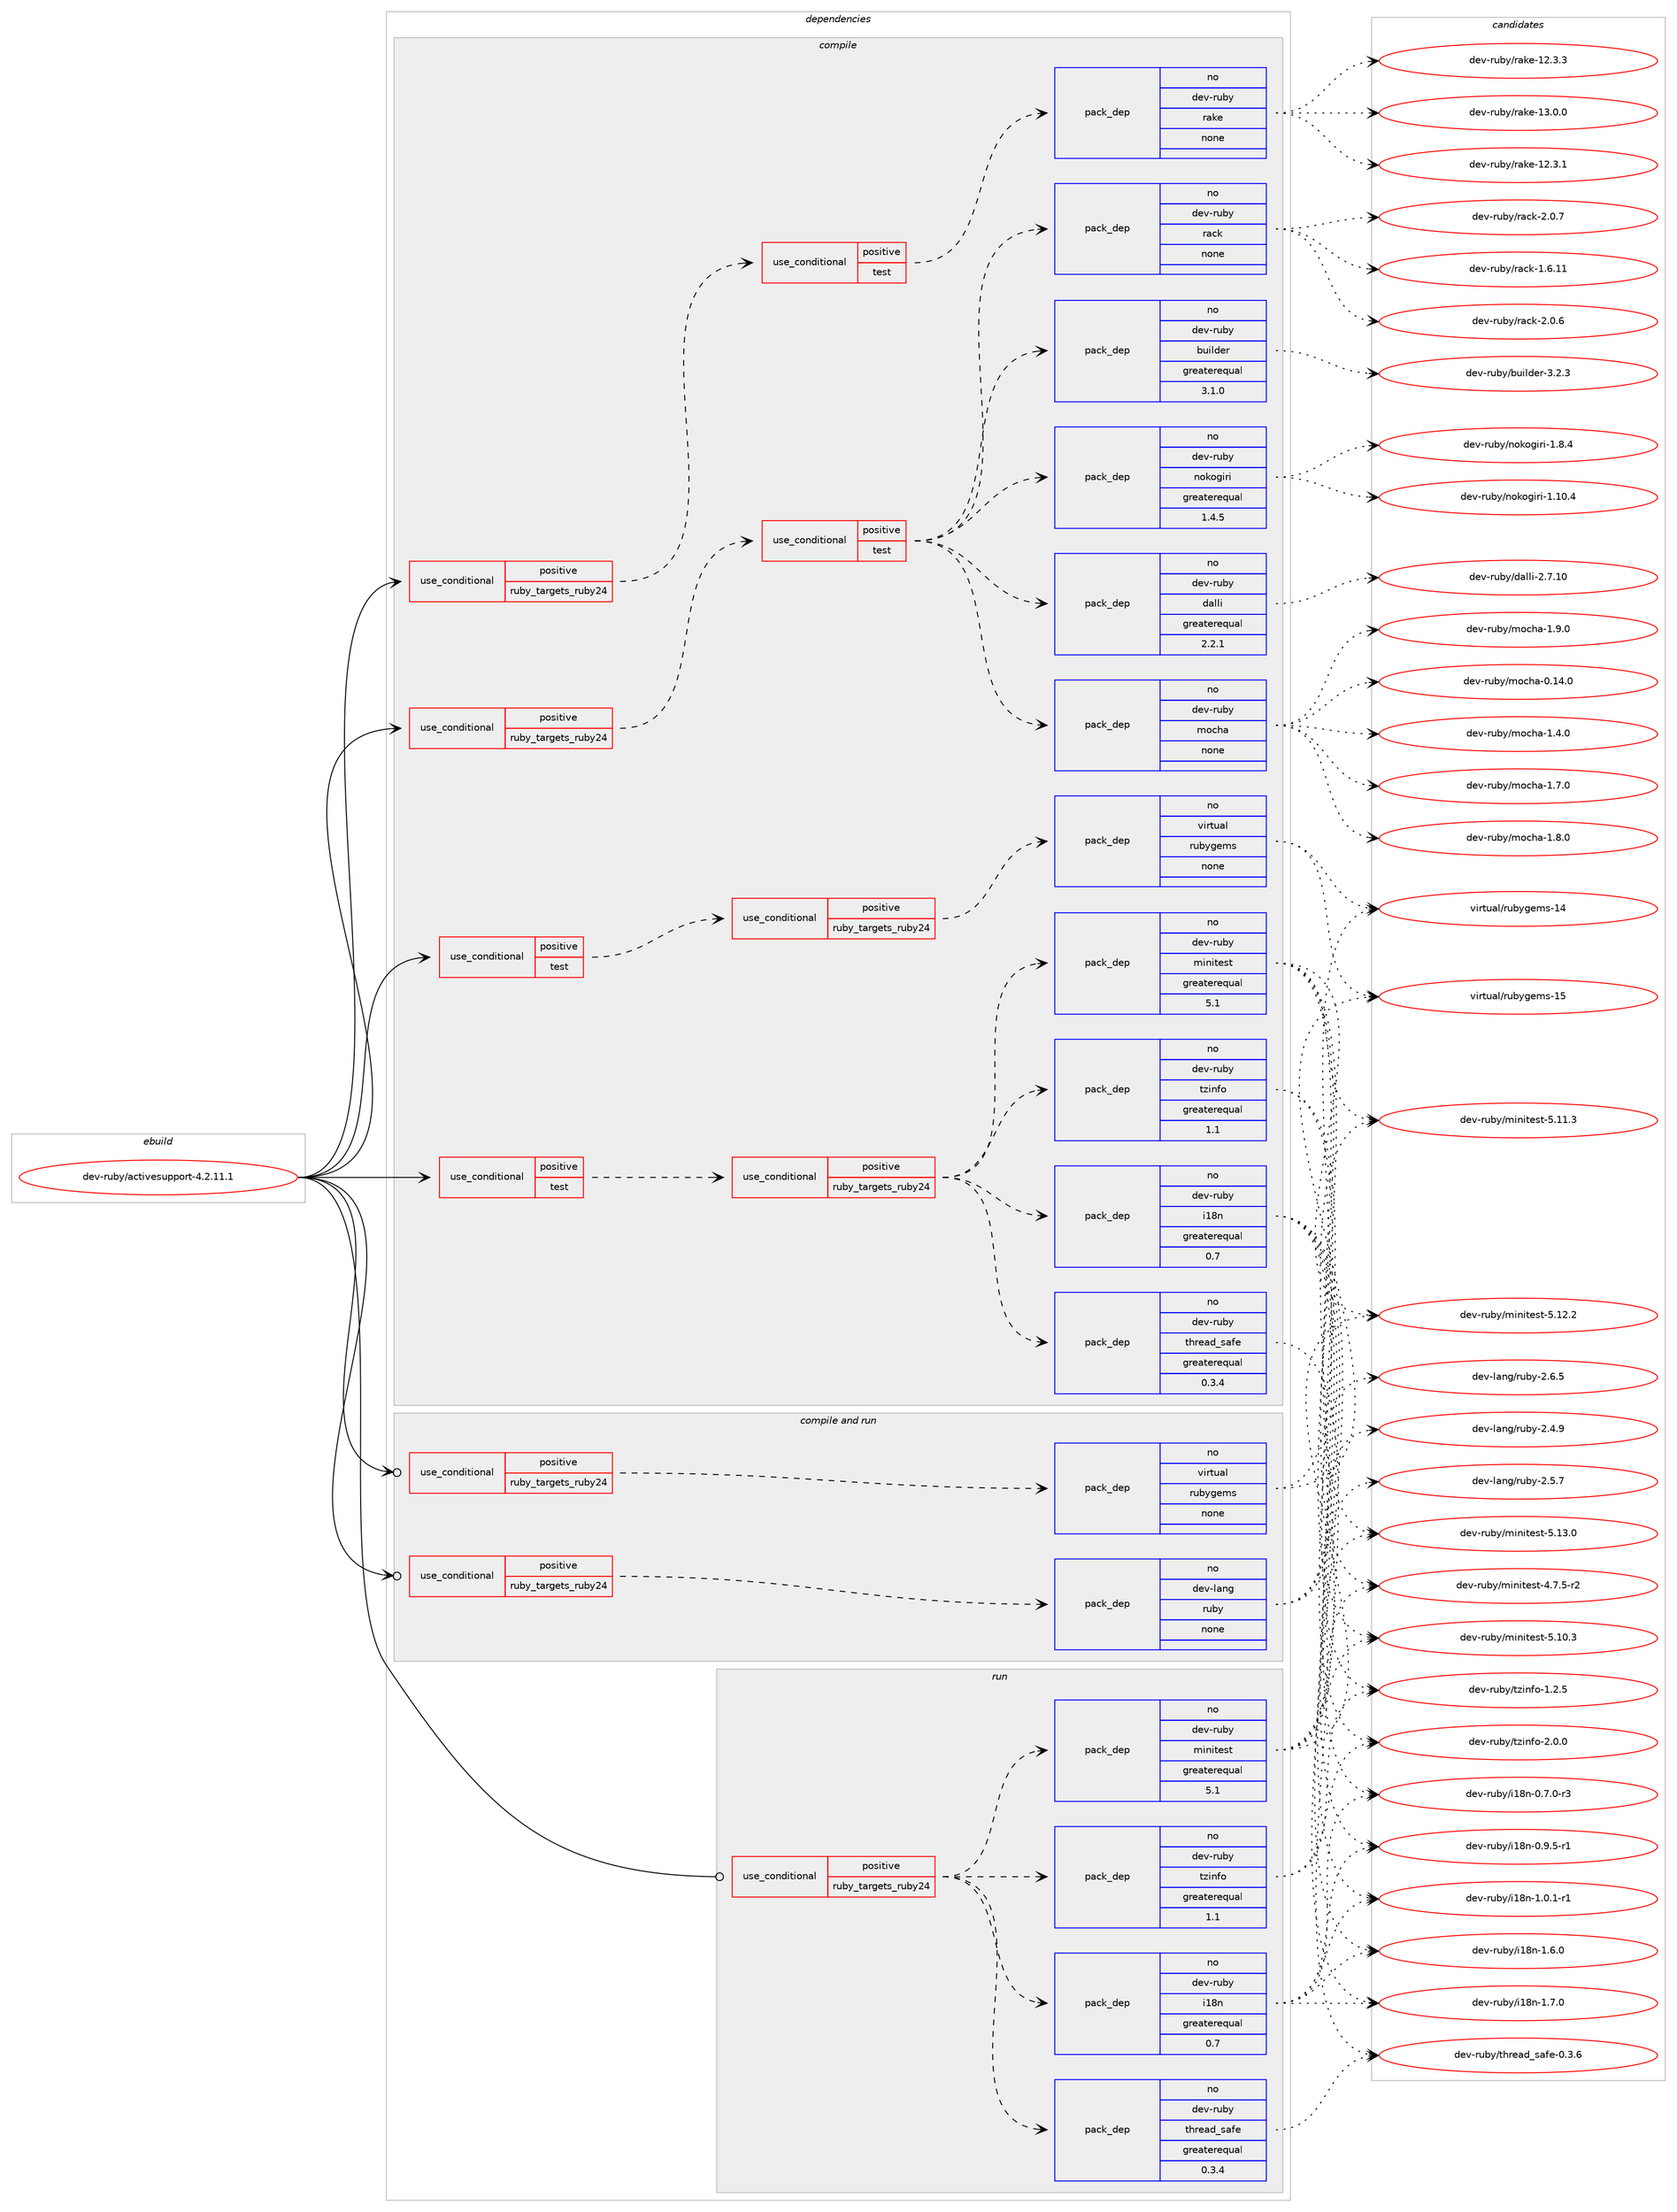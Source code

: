 digraph prolog {

# *************
# Graph options
# *************

newrank=true;
concentrate=true;
compound=true;
graph [rankdir=LR,fontname=Helvetica,fontsize=10,ranksep=1.5];#, ranksep=2.5, nodesep=0.2];
edge  [arrowhead=vee];
node  [fontname=Helvetica,fontsize=10];

# **********
# The ebuild
# **********

subgraph cluster_leftcol {
color=gray;
rank=same;
label=<<i>ebuild</i>>;
id [label="dev-ruby/activesupport-4.2.11.1", color=red, width=4, href="../dev-ruby/activesupport-4.2.11.1.svg"];
}

# ****************
# The dependencies
# ****************

subgraph cluster_midcol {
color=gray;
label=<<i>dependencies</i>>;
subgraph cluster_compile {
fillcolor="#eeeeee";
style=filled;
label=<<i>compile</i>>;
subgraph cond157458 {
dependency675622 [label=<<TABLE BORDER="0" CELLBORDER="1" CELLSPACING="0" CELLPADDING="4"><TR><TD ROWSPAN="3" CELLPADDING="10">use_conditional</TD></TR><TR><TD>positive</TD></TR><TR><TD>ruby_targets_ruby24</TD></TR></TABLE>>, shape=none, color=red];
subgraph cond157459 {
dependency675623 [label=<<TABLE BORDER="0" CELLBORDER="1" CELLSPACING="0" CELLPADDING="4"><TR><TD ROWSPAN="3" CELLPADDING="10">use_conditional</TD></TR><TR><TD>positive</TD></TR><TR><TD>test</TD></TR></TABLE>>, shape=none, color=red];
subgraph pack506228 {
dependency675624 [label=<<TABLE BORDER="0" CELLBORDER="1" CELLSPACING="0" CELLPADDING="4" WIDTH="220"><TR><TD ROWSPAN="6" CELLPADDING="30">pack_dep</TD></TR><TR><TD WIDTH="110">no</TD></TR><TR><TD>dev-ruby</TD></TR><TR><TD>dalli</TD></TR><TR><TD>greaterequal</TD></TR><TR><TD>2.2.1</TD></TR></TABLE>>, shape=none, color=blue];
}
dependency675623:e -> dependency675624:w [weight=20,style="dashed",arrowhead="vee"];
subgraph pack506229 {
dependency675625 [label=<<TABLE BORDER="0" CELLBORDER="1" CELLSPACING="0" CELLPADDING="4" WIDTH="220"><TR><TD ROWSPAN="6" CELLPADDING="30">pack_dep</TD></TR><TR><TD WIDTH="110">no</TD></TR><TR><TD>dev-ruby</TD></TR><TR><TD>nokogiri</TD></TR><TR><TD>greaterequal</TD></TR><TR><TD>1.4.5</TD></TR></TABLE>>, shape=none, color=blue];
}
dependency675623:e -> dependency675625:w [weight=20,style="dashed",arrowhead="vee"];
subgraph pack506230 {
dependency675626 [label=<<TABLE BORDER="0" CELLBORDER="1" CELLSPACING="0" CELLPADDING="4" WIDTH="220"><TR><TD ROWSPAN="6" CELLPADDING="30">pack_dep</TD></TR><TR><TD WIDTH="110">no</TD></TR><TR><TD>dev-ruby</TD></TR><TR><TD>builder</TD></TR><TR><TD>greaterequal</TD></TR><TR><TD>3.1.0</TD></TR></TABLE>>, shape=none, color=blue];
}
dependency675623:e -> dependency675626:w [weight=20,style="dashed",arrowhead="vee"];
subgraph pack506231 {
dependency675627 [label=<<TABLE BORDER="0" CELLBORDER="1" CELLSPACING="0" CELLPADDING="4" WIDTH="220"><TR><TD ROWSPAN="6" CELLPADDING="30">pack_dep</TD></TR><TR><TD WIDTH="110">no</TD></TR><TR><TD>dev-ruby</TD></TR><TR><TD>rack</TD></TR><TR><TD>none</TD></TR><TR><TD></TD></TR></TABLE>>, shape=none, color=blue];
}
dependency675623:e -> dependency675627:w [weight=20,style="dashed",arrowhead="vee"];
subgraph pack506232 {
dependency675628 [label=<<TABLE BORDER="0" CELLBORDER="1" CELLSPACING="0" CELLPADDING="4" WIDTH="220"><TR><TD ROWSPAN="6" CELLPADDING="30">pack_dep</TD></TR><TR><TD WIDTH="110">no</TD></TR><TR><TD>dev-ruby</TD></TR><TR><TD>mocha</TD></TR><TR><TD>none</TD></TR><TR><TD></TD></TR></TABLE>>, shape=none, color=blue];
}
dependency675623:e -> dependency675628:w [weight=20,style="dashed",arrowhead="vee"];
}
dependency675622:e -> dependency675623:w [weight=20,style="dashed",arrowhead="vee"];
}
id:e -> dependency675622:w [weight=20,style="solid",arrowhead="vee"];
subgraph cond157460 {
dependency675629 [label=<<TABLE BORDER="0" CELLBORDER="1" CELLSPACING="0" CELLPADDING="4"><TR><TD ROWSPAN="3" CELLPADDING="10">use_conditional</TD></TR><TR><TD>positive</TD></TR><TR><TD>ruby_targets_ruby24</TD></TR></TABLE>>, shape=none, color=red];
subgraph cond157461 {
dependency675630 [label=<<TABLE BORDER="0" CELLBORDER="1" CELLSPACING="0" CELLPADDING="4"><TR><TD ROWSPAN="3" CELLPADDING="10">use_conditional</TD></TR><TR><TD>positive</TD></TR><TR><TD>test</TD></TR></TABLE>>, shape=none, color=red];
subgraph pack506233 {
dependency675631 [label=<<TABLE BORDER="0" CELLBORDER="1" CELLSPACING="0" CELLPADDING="4" WIDTH="220"><TR><TD ROWSPAN="6" CELLPADDING="30">pack_dep</TD></TR><TR><TD WIDTH="110">no</TD></TR><TR><TD>dev-ruby</TD></TR><TR><TD>rake</TD></TR><TR><TD>none</TD></TR><TR><TD></TD></TR></TABLE>>, shape=none, color=blue];
}
dependency675630:e -> dependency675631:w [weight=20,style="dashed",arrowhead="vee"];
}
dependency675629:e -> dependency675630:w [weight=20,style="dashed",arrowhead="vee"];
}
id:e -> dependency675629:w [weight=20,style="solid",arrowhead="vee"];
subgraph cond157462 {
dependency675632 [label=<<TABLE BORDER="0" CELLBORDER="1" CELLSPACING="0" CELLPADDING="4"><TR><TD ROWSPAN="3" CELLPADDING="10">use_conditional</TD></TR><TR><TD>positive</TD></TR><TR><TD>test</TD></TR></TABLE>>, shape=none, color=red];
subgraph cond157463 {
dependency675633 [label=<<TABLE BORDER="0" CELLBORDER="1" CELLSPACING="0" CELLPADDING="4"><TR><TD ROWSPAN="3" CELLPADDING="10">use_conditional</TD></TR><TR><TD>positive</TD></TR><TR><TD>ruby_targets_ruby24</TD></TR></TABLE>>, shape=none, color=red];
subgraph pack506234 {
dependency675634 [label=<<TABLE BORDER="0" CELLBORDER="1" CELLSPACING="0" CELLPADDING="4" WIDTH="220"><TR><TD ROWSPAN="6" CELLPADDING="30">pack_dep</TD></TR><TR><TD WIDTH="110">no</TD></TR><TR><TD>dev-ruby</TD></TR><TR><TD>i18n</TD></TR><TR><TD>greaterequal</TD></TR><TR><TD>0.7</TD></TR></TABLE>>, shape=none, color=blue];
}
dependency675633:e -> dependency675634:w [weight=20,style="dashed",arrowhead="vee"];
subgraph pack506235 {
dependency675635 [label=<<TABLE BORDER="0" CELLBORDER="1" CELLSPACING="0" CELLPADDING="4" WIDTH="220"><TR><TD ROWSPAN="6" CELLPADDING="30">pack_dep</TD></TR><TR><TD WIDTH="110">no</TD></TR><TR><TD>dev-ruby</TD></TR><TR><TD>tzinfo</TD></TR><TR><TD>greaterequal</TD></TR><TR><TD>1.1</TD></TR></TABLE>>, shape=none, color=blue];
}
dependency675633:e -> dependency675635:w [weight=20,style="dashed",arrowhead="vee"];
subgraph pack506236 {
dependency675636 [label=<<TABLE BORDER="0" CELLBORDER="1" CELLSPACING="0" CELLPADDING="4" WIDTH="220"><TR><TD ROWSPAN="6" CELLPADDING="30">pack_dep</TD></TR><TR><TD WIDTH="110">no</TD></TR><TR><TD>dev-ruby</TD></TR><TR><TD>minitest</TD></TR><TR><TD>greaterequal</TD></TR><TR><TD>5.1</TD></TR></TABLE>>, shape=none, color=blue];
}
dependency675633:e -> dependency675636:w [weight=20,style="dashed",arrowhead="vee"];
subgraph pack506237 {
dependency675637 [label=<<TABLE BORDER="0" CELLBORDER="1" CELLSPACING="0" CELLPADDING="4" WIDTH="220"><TR><TD ROWSPAN="6" CELLPADDING="30">pack_dep</TD></TR><TR><TD WIDTH="110">no</TD></TR><TR><TD>dev-ruby</TD></TR><TR><TD>thread_safe</TD></TR><TR><TD>greaterequal</TD></TR><TR><TD>0.3.4</TD></TR></TABLE>>, shape=none, color=blue];
}
dependency675633:e -> dependency675637:w [weight=20,style="dashed",arrowhead="vee"];
}
dependency675632:e -> dependency675633:w [weight=20,style="dashed",arrowhead="vee"];
}
id:e -> dependency675632:w [weight=20,style="solid",arrowhead="vee"];
subgraph cond157464 {
dependency675638 [label=<<TABLE BORDER="0" CELLBORDER="1" CELLSPACING="0" CELLPADDING="4"><TR><TD ROWSPAN="3" CELLPADDING="10">use_conditional</TD></TR><TR><TD>positive</TD></TR><TR><TD>test</TD></TR></TABLE>>, shape=none, color=red];
subgraph cond157465 {
dependency675639 [label=<<TABLE BORDER="0" CELLBORDER="1" CELLSPACING="0" CELLPADDING="4"><TR><TD ROWSPAN="3" CELLPADDING="10">use_conditional</TD></TR><TR><TD>positive</TD></TR><TR><TD>ruby_targets_ruby24</TD></TR></TABLE>>, shape=none, color=red];
subgraph pack506238 {
dependency675640 [label=<<TABLE BORDER="0" CELLBORDER="1" CELLSPACING="0" CELLPADDING="4" WIDTH="220"><TR><TD ROWSPAN="6" CELLPADDING="30">pack_dep</TD></TR><TR><TD WIDTH="110">no</TD></TR><TR><TD>virtual</TD></TR><TR><TD>rubygems</TD></TR><TR><TD>none</TD></TR><TR><TD></TD></TR></TABLE>>, shape=none, color=blue];
}
dependency675639:e -> dependency675640:w [weight=20,style="dashed",arrowhead="vee"];
}
dependency675638:e -> dependency675639:w [weight=20,style="dashed",arrowhead="vee"];
}
id:e -> dependency675638:w [weight=20,style="solid",arrowhead="vee"];
}
subgraph cluster_compileandrun {
fillcolor="#eeeeee";
style=filled;
label=<<i>compile and run</i>>;
subgraph cond157466 {
dependency675641 [label=<<TABLE BORDER="0" CELLBORDER="1" CELLSPACING="0" CELLPADDING="4"><TR><TD ROWSPAN="3" CELLPADDING="10">use_conditional</TD></TR><TR><TD>positive</TD></TR><TR><TD>ruby_targets_ruby24</TD></TR></TABLE>>, shape=none, color=red];
subgraph pack506239 {
dependency675642 [label=<<TABLE BORDER="0" CELLBORDER="1" CELLSPACING="0" CELLPADDING="4" WIDTH="220"><TR><TD ROWSPAN="6" CELLPADDING="30">pack_dep</TD></TR><TR><TD WIDTH="110">no</TD></TR><TR><TD>dev-lang</TD></TR><TR><TD>ruby</TD></TR><TR><TD>none</TD></TR><TR><TD></TD></TR></TABLE>>, shape=none, color=blue];
}
dependency675641:e -> dependency675642:w [weight=20,style="dashed",arrowhead="vee"];
}
id:e -> dependency675641:w [weight=20,style="solid",arrowhead="odotvee"];
subgraph cond157467 {
dependency675643 [label=<<TABLE BORDER="0" CELLBORDER="1" CELLSPACING="0" CELLPADDING="4"><TR><TD ROWSPAN="3" CELLPADDING="10">use_conditional</TD></TR><TR><TD>positive</TD></TR><TR><TD>ruby_targets_ruby24</TD></TR></TABLE>>, shape=none, color=red];
subgraph pack506240 {
dependency675644 [label=<<TABLE BORDER="0" CELLBORDER="1" CELLSPACING="0" CELLPADDING="4" WIDTH="220"><TR><TD ROWSPAN="6" CELLPADDING="30">pack_dep</TD></TR><TR><TD WIDTH="110">no</TD></TR><TR><TD>virtual</TD></TR><TR><TD>rubygems</TD></TR><TR><TD>none</TD></TR><TR><TD></TD></TR></TABLE>>, shape=none, color=blue];
}
dependency675643:e -> dependency675644:w [weight=20,style="dashed",arrowhead="vee"];
}
id:e -> dependency675643:w [weight=20,style="solid",arrowhead="odotvee"];
}
subgraph cluster_run {
fillcolor="#eeeeee";
style=filled;
label=<<i>run</i>>;
subgraph cond157468 {
dependency675645 [label=<<TABLE BORDER="0" CELLBORDER="1" CELLSPACING="0" CELLPADDING="4"><TR><TD ROWSPAN="3" CELLPADDING="10">use_conditional</TD></TR><TR><TD>positive</TD></TR><TR><TD>ruby_targets_ruby24</TD></TR></TABLE>>, shape=none, color=red];
subgraph pack506241 {
dependency675646 [label=<<TABLE BORDER="0" CELLBORDER="1" CELLSPACING="0" CELLPADDING="4" WIDTH="220"><TR><TD ROWSPAN="6" CELLPADDING="30">pack_dep</TD></TR><TR><TD WIDTH="110">no</TD></TR><TR><TD>dev-ruby</TD></TR><TR><TD>i18n</TD></TR><TR><TD>greaterequal</TD></TR><TR><TD>0.7</TD></TR></TABLE>>, shape=none, color=blue];
}
dependency675645:e -> dependency675646:w [weight=20,style="dashed",arrowhead="vee"];
subgraph pack506242 {
dependency675647 [label=<<TABLE BORDER="0" CELLBORDER="1" CELLSPACING="0" CELLPADDING="4" WIDTH="220"><TR><TD ROWSPAN="6" CELLPADDING="30">pack_dep</TD></TR><TR><TD WIDTH="110">no</TD></TR><TR><TD>dev-ruby</TD></TR><TR><TD>tzinfo</TD></TR><TR><TD>greaterequal</TD></TR><TR><TD>1.1</TD></TR></TABLE>>, shape=none, color=blue];
}
dependency675645:e -> dependency675647:w [weight=20,style="dashed",arrowhead="vee"];
subgraph pack506243 {
dependency675648 [label=<<TABLE BORDER="0" CELLBORDER="1" CELLSPACING="0" CELLPADDING="4" WIDTH="220"><TR><TD ROWSPAN="6" CELLPADDING="30">pack_dep</TD></TR><TR><TD WIDTH="110">no</TD></TR><TR><TD>dev-ruby</TD></TR><TR><TD>minitest</TD></TR><TR><TD>greaterequal</TD></TR><TR><TD>5.1</TD></TR></TABLE>>, shape=none, color=blue];
}
dependency675645:e -> dependency675648:w [weight=20,style="dashed",arrowhead="vee"];
subgraph pack506244 {
dependency675649 [label=<<TABLE BORDER="0" CELLBORDER="1" CELLSPACING="0" CELLPADDING="4" WIDTH="220"><TR><TD ROWSPAN="6" CELLPADDING="30">pack_dep</TD></TR><TR><TD WIDTH="110">no</TD></TR><TR><TD>dev-ruby</TD></TR><TR><TD>thread_safe</TD></TR><TR><TD>greaterequal</TD></TR><TR><TD>0.3.4</TD></TR></TABLE>>, shape=none, color=blue];
}
dependency675645:e -> dependency675649:w [weight=20,style="dashed",arrowhead="vee"];
}
id:e -> dependency675645:w [weight=20,style="solid",arrowhead="odot"];
}
}

# **************
# The candidates
# **************

subgraph cluster_choices {
rank=same;
color=gray;
label=<<i>candidates</i>>;

subgraph choice506228 {
color=black;
nodesep=1;
choice1001011184511411798121471009710810810545504655464948 [label="dev-ruby/dalli-2.7.10", color=red, width=4,href="../dev-ruby/dalli-2.7.10.svg"];
dependency675624:e -> choice1001011184511411798121471009710810810545504655464948:w [style=dotted,weight="100"];
}
subgraph choice506229 {
color=black;
nodesep=1;
choice10010111845114117981214711011110711110310511410545494649484652 [label="dev-ruby/nokogiri-1.10.4", color=red, width=4,href="../dev-ruby/nokogiri-1.10.4.svg"];
choice100101118451141179812147110111107111103105114105454946564652 [label="dev-ruby/nokogiri-1.8.4", color=red, width=4,href="../dev-ruby/nokogiri-1.8.4.svg"];
dependency675625:e -> choice10010111845114117981214711011110711110310511410545494649484652:w [style=dotted,weight="100"];
dependency675625:e -> choice100101118451141179812147110111107111103105114105454946564652:w [style=dotted,weight="100"];
}
subgraph choice506230 {
color=black;
nodesep=1;
choice10010111845114117981214798117105108100101114455146504651 [label="dev-ruby/builder-3.2.3", color=red, width=4,href="../dev-ruby/builder-3.2.3.svg"];
dependency675626:e -> choice10010111845114117981214798117105108100101114455146504651:w [style=dotted,weight="100"];
}
subgraph choice506231 {
color=black;
nodesep=1;
choice100101118451141179812147114979910745494654464949 [label="dev-ruby/rack-1.6.11", color=red, width=4,href="../dev-ruby/rack-1.6.11.svg"];
choice1001011184511411798121471149799107455046484654 [label="dev-ruby/rack-2.0.6", color=red, width=4,href="../dev-ruby/rack-2.0.6.svg"];
choice1001011184511411798121471149799107455046484655 [label="dev-ruby/rack-2.0.7", color=red, width=4,href="../dev-ruby/rack-2.0.7.svg"];
dependency675627:e -> choice100101118451141179812147114979910745494654464949:w [style=dotted,weight="100"];
dependency675627:e -> choice1001011184511411798121471149799107455046484654:w [style=dotted,weight="100"];
dependency675627:e -> choice1001011184511411798121471149799107455046484655:w [style=dotted,weight="100"];
}
subgraph choice506232 {
color=black;
nodesep=1;
choice100101118451141179812147109111991049745484649524648 [label="dev-ruby/mocha-0.14.0", color=red, width=4,href="../dev-ruby/mocha-0.14.0.svg"];
choice1001011184511411798121471091119910497454946524648 [label="dev-ruby/mocha-1.4.0", color=red, width=4,href="../dev-ruby/mocha-1.4.0.svg"];
choice1001011184511411798121471091119910497454946554648 [label="dev-ruby/mocha-1.7.0", color=red, width=4,href="../dev-ruby/mocha-1.7.0.svg"];
choice1001011184511411798121471091119910497454946564648 [label="dev-ruby/mocha-1.8.0", color=red, width=4,href="../dev-ruby/mocha-1.8.0.svg"];
choice1001011184511411798121471091119910497454946574648 [label="dev-ruby/mocha-1.9.0", color=red, width=4,href="../dev-ruby/mocha-1.9.0.svg"];
dependency675628:e -> choice100101118451141179812147109111991049745484649524648:w [style=dotted,weight="100"];
dependency675628:e -> choice1001011184511411798121471091119910497454946524648:w [style=dotted,weight="100"];
dependency675628:e -> choice1001011184511411798121471091119910497454946554648:w [style=dotted,weight="100"];
dependency675628:e -> choice1001011184511411798121471091119910497454946564648:w [style=dotted,weight="100"];
dependency675628:e -> choice1001011184511411798121471091119910497454946574648:w [style=dotted,weight="100"];
}
subgraph choice506233 {
color=black;
nodesep=1;
choice1001011184511411798121471149710710145495046514649 [label="dev-ruby/rake-12.3.1", color=red, width=4,href="../dev-ruby/rake-12.3.1.svg"];
choice1001011184511411798121471149710710145495046514651 [label="dev-ruby/rake-12.3.3", color=red, width=4,href="../dev-ruby/rake-12.3.3.svg"];
choice1001011184511411798121471149710710145495146484648 [label="dev-ruby/rake-13.0.0", color=red, width=4,href="../dev-ruby/rake-13.0.0.svg"];
dependency675631:e -> choice1001011184511411798121471149710710145495046514649:w [style=dotted,weight="100"];
dependency675631:e -> choice1001011184511411798121471149710710145495046514651:w [style=dotted,weight="100"];
dependency675631:e -> choice1001011184511411798121471149710710145495146484648:w [style=dotted,weight="100"];
}
subgraph choice506234 {
color=black;
nodesep=1;
choice10010111845114117981214710549561104548465546484511451 [label="dev-ruby/i18n-0.7.0-r3", color=red, width=4,href="../dev-ruby/i18n-0.7.0-r3.svg"];
choice10010111845114117981214710549561104548465746534511449 [label="dev-ruby/i18n-0.9.5-r1", color=red, width=4,href="../dev-ruby/i18n-0.9.5-r1.svg"];
choice10010111845114117981214710549561104549464846494511449 [label="dev-ruby/i18n-1.0.1-r1", color=red, width=4,href="../dev-ruby/i18n-1.0.1-r1.svg"];
choice1001011184511411798121471054956110454946544648 [label="dev-ruby/i18n-1.6.0", color=red, width=4,href="../dev-ruby/i18n-1.6.0.svg"];
choice1001011184511411798121471054956110454946554648 [label="dev-ruby/i18n-1.7.0", color=red, width=4,href="../dev-ruby/i18n-1.7.0.svg"];
dependency675634:e -> choice10010111845114117981214710549561104548465546484511451:w [style=dotted,weight="100"];
dependency675634:e -> choice10010111845114117981214710549561104548465746534511449:w [style=dotted,weight="100"];
dependency675634:e -> choice10010111845114117981214710549561104549464846494511449:w [style=dotted,weight="100"];
dependency675634:e -> choice1001011184511411798121471054956110454946544648:w [style=dotted,weight="100"];
dependency675634:e -> choice1001011184511411798121471054956110454946554648:w [style=dotted,weight="100"];
}
subgraph choice506235 {
color=black;
nodesep=1;
choice100101118451141179812147116122105110102111454946504653 [label="dev-ruby/tzinfo-1.2.5", color=red, width=4,href="../dev-ruby/tzinfo-1.2.5.svg"];
choice100101118451141179812147116122105110102111455046484648 [label="dev-ruby/tzinfo-2.0.0", color=red, width=4,href="../dev-ruby/tzinfo-2.0.0.svg"];
dependency675635:e -> choice100101118451141179812147116122105110102111454946504653:w [style=dotted,weight="100"];
dependency675635:e -> choice100101118451141179812147116122105110102111455046484648:w [style=dotted,weight="100"];
}
subgraph choice506236 {
color=black;
nodesep=1;
choice1001011184511411798121471091051101051161011151164552465546534511450 [label="dev-ruby/minitest-4.7.5-r2", color=red, width=4,href="../dev-ruby/minitest-4.7.5-r2.svg"];
choice10010111845114117981214710910511010511610111511645534649484651 [label="dev-ruby/minitest-5.10.3", color=red, width=4,href="../dev-ruby/minitest-5.10.3.svg"];
choice10010111845114117981214710910511010511610111511645534649494651 [label="dev-ruby/minitest-5.11.3", color=red, width=4,href="../dev-ruby/minitest-5.11.3.svg"];
choice10010111845114117981214710910511010511610111511645534649504650 [label="dev-ruby/minitest-5.12.2", color=red, width=4,href="../dev-ruby/minitest-5.12.2.svg"];
choice10010111845114117981214710910511010511610111511645534649514648 [label="dev-ruby/minitest-5.13.0", color=red, width=4,href="../dev-ruby/minitest-5.13.0.svg"];
dependency675636:e -> choice1001011184511411798121471091051101051161011151164552465546534511450:w [style=dotted,weight="100"];
dependency675636:e -> choice10010111845114117981214710910511010511610111511645534649484651:w [style=dotted,weight="100"];
dependency675636:e -> choice10010111845114117981214710910511010511610111511645534649494651:w [style=dotted,weight="100"];
dependency675636:e -> choice10010111845114117981214710910511010511610111511645534649504650:w [style=dotted,weight="100"];
dependency675636:e -> choice10010111845114117981214710910511010511610111511645534649514648:w [style=dotted,weight="100"];
}
subgraph choice506237 {
color=black;
nodesep=1;
choice100101118451141179812147116104114101971009511597102101454846514654 [label="dev-ruby/thread_safe-0.3.6", color=red, width=4,href="../dev-ruby/thread_safe-0.3.6.svg"];
dependency675637:e -> choice100101118451141179812147116104114101971009511597102101454846514654:w [style=dotted,weight="100"];
}
subgraph choice506238 {
color=black;
nodesep=1;
choice118105114116117971084711411798121103101109115454952 [label="virtual/rubygems-14", color=red, width=4,href="../virtual/rubygems-14.svg"];
choice118105114116117971084711411798121103101109115454953 [label="virtual/rubygems-15", color=red, width=4,href="../virtual/rubygems-15.svg"];
dependency675640:e -> choice118105114116117971084711411798121103101109115454952:w [style=dotted,weight="100"];
dependency675640:e -> choice118105114116117971084711411798121103101109115454953:w [style=dotted,weight="100"];
}
subgraph choice506239 {
color=black;
nodesep=1;
choice10010111845108971101034711411798121455046524657 [label="dev-lang/ruby-2.4.9", color=red, width=4,href="../dev-lang/ruby-2.4.9.svg"];
choice10010111845108971101034711411798121455046534655 [label="dev-lang/ruby-2.5.7", color=red, width=4,href="../dev-lang/ruby-2.5.7.svg"];
choice10010111845108971101034711411798121455046544653 [label="dev-lang/ruby-2.6.5", color=red, width=4,href="../dev-lang/ruby-2.6.5.svg"];
dependency675642:e -> choice10010111845108971101034711411798121455046524657:w [style=dotted,weight="100"];
dependency675642:e -> choice10010111845108971101034711411798121455046534655:w [style=dotted,weight="100"];
dependency675642:e -> choice10010111845108971101034711411798121455046544653:w [style=dotted,weight="100"];
}
subgraph choice506240 {
color=black;
nodesep=1;
choice118105114116117971084711411798121103101109115454952 [label="virtual/rubygems-14", color=red, width=4,href="../virtual/rubygems-14.svg"];
choice118105114116117971084711411798121103101109115454953 [label="virtual/rubygems-15", color=red, width=4,href="../virtual/rubygems-15.svg"];
dependency675644:e -> choice118105114116117971084711411798121103101109115454952:w [style=dotted,weight="100"];
dependency675644:e -> choice118105114116117971084711411798121103101109115454953:w [style=dotted,weight="100"];
}
subgraph choice506241 {
color=black;
nodesep=1;
choice10010111845114117981214710549561104548465546484511451 [label="dev-ruby/i18n-0.7.0-r3", color=red, width=4,href="../dev-ruby/i18n-0.7.0-r3.svg"];
choice10010111845114117981214710549561104548465746534511449 [label="dev-ruby/i18n-0.9.5-r1", color=red, width=4,href="../dev-ruby/i18n-0.9.5-r1.svg"];
choice10010111845114117981214710549561104549464846494511449 [label="dev-ruby/i18n-1.0.1-r1", color=red, width=4,href="../dev-ruby/i18n-1.0.1-r1.svg"];
choice1001011184511411798121471054956110454946544648 [label="dev-ruby/i18n-1.6.0", color=red, width=4,href="../dev-ruby/i18n-1.6.0.svg"];
choice1001011184511411798121471054956110454946554648 [label="dev-ruby/i18n-1.7.0", color=red, width=4,href="../dev-ruby/i18n-1.7.0.svg"];
dependency675646:e -> choice10010111845114117981214710549561104548465546484511451:w [style=dotted,weight="100"];
dependency675646:e -> choice10010111845114117981214710549561104548465746534511449:w [style=dotted,weight="100"];
dependency675646:e -> choice10010111845114117981214710549561104549464846494511449:w [style=dotted,weight="100"];
dependency675646:e -> choice1001011184511411798121471054956110454946544648:w [style=dotted,weight="100"];
dependency675646:e -> choice1001011184511411798121471054956110454946554648:w [style=dotted,weight="100"];
}
subgraph choice506242 {
color=black;
nodesep=1;
choice100101118451141179812147116122105110102111454946504653 [label="dev-ruby/tzinfo-1.2.5", color=red, width=4,href="../dev-ruby/tzinfo-1.2.5.svg"];
choice100101118451141179812147116122105110102111455046484648 [label="dev-ruby/tzinfo-2.0.0", color=red, width=4,href="../dev-ruby/tzinfo-2.0.0.svg"];
dependency675647:e -> choice100101118451141179812147116122105110102111454946504653:w [style=dotted,weight="100"];
dependency675647:e -> choice100101118451141179812147116122105110102111455046484648:w [style=dotted,weight="100"];
}
subgraph choice506243 {
color=black;
nodesep=1;
choice1001011184511411798121471091051101051161011151164552465546534511450 [label="dev-ruby/minitest-4.7.5-r2", color=red, width=4,href="../dev-ruby/minitest-4.7.5-r2.svg"];
choice10010111845114117981214710910511010511610111511645534649484651 [label="dev-ruby/minitest-5.10.3", color=red, width=4,href="../dev-ruby/minitest-5.10.3.svg"];
choice10010111845114117981214710910511010511610111511645534649494651 [label="dev-ruby/minitest-5.11.3", color=red, width=4,href="../dev-ruby/minitest-5.11.3.svg"];
choice10010111845114117981214710910511010511610111511645534649504650 [label="dev-ruby/minitest-5.12.2", color=red, width=4,href="../dev-ruby/minitest-5.12.2.svg"];
choice10010111845114117981214710910511010511610111511645534649514648 [label="dev-ruby/minitest-5.13.0", color=red, width=4,href="../dev-ruby/minitest-5.13.0.svg"];
dependency675648:e -> choice1001011184511411798121471091051101051161011151164552465546534511450:w [style=dotted,weight="100"];
dependency675648:e -> choice10010111845114117981214710910511010511610111511645534649484651:w [style=dotted,weight="100"];
dependency675648:e -> choice10010111845114117981214710910511010511610111511645534649494651:w [style=dotted,weight="100"];
dependency675648:e -> choice10010111845114117981214710910511010511610111511645534649504650:w [style=dotted,weight="100"];
dependency675648:e -> choice10010111845114117981214710910511010511610111511645534649514648:w [style=dotted,weight="100"];
}
subgraph choice506244 {
color=black;
nodesep=1;
choice100101118451141179812147116104114101971009511597102101454846514654 [label="dev-ruby/thread_safe-0.3.6", color=red, width=4,href="../dev-ruby/thread_safe-0.3.6.svg"];
dependency675649:e -> choice100101118451141179812147116104114101971009511597102101454846514654:w [style=dotted,weight="100"];
}
}

}
